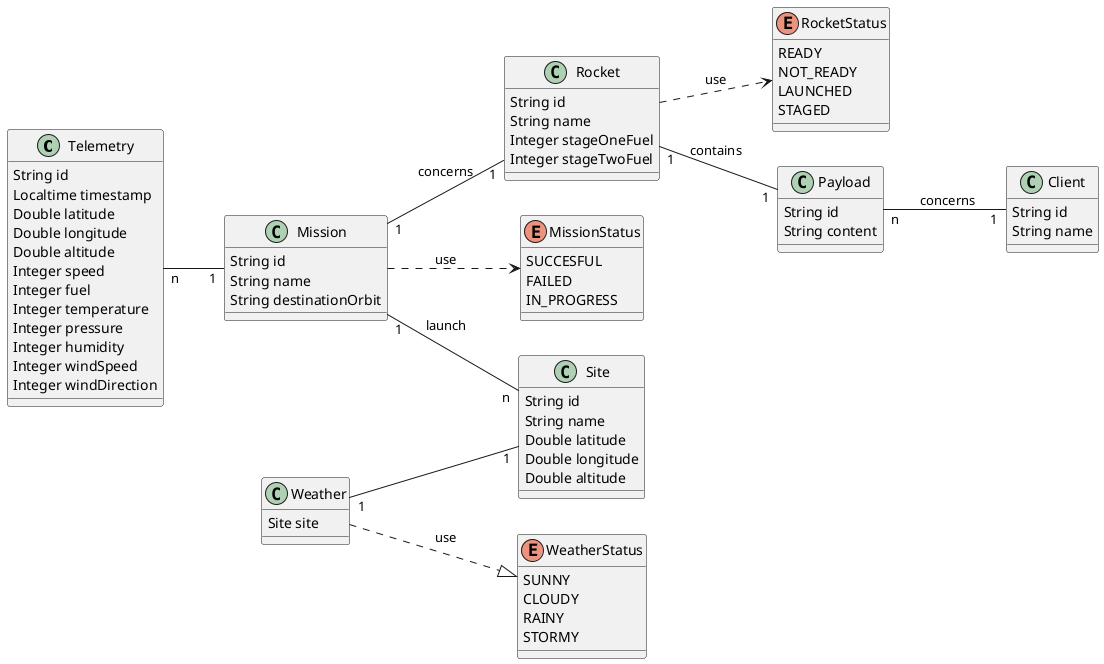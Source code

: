 @startuml
left to right direction

class Telemetry {
    String id
    Localtime timestamp
    Double latitude
    Double longitude
    Double altitude 
    Integer speed 
    Integer fuel 
    Integer temperature
    Integer pressure
    Integer humidity
    Integer windSpeed
    Integer windDirection
}

enum RocketStatus {
    READY
    NOT_READY
    LAUNCHED
    STAGED
}

class Rocket {
    String id
    String name
    Integer stageOneFuel
    Integer stageTwoFuel
}

class Payload {
    String id 
    String content
} 

class Mission {
    String id 
    String name 
    String destinationOrbit
}

enum MissionStatus {
    SUCCESFUL
    FAILED
    IN_PROGRESS
}

class Site {
    String id
    String name
    Double latitude
    Double longitude
    Double altitude
}
Enum WeatherStatus {
    SUNNY
    CLOUDY
    RAINY
    STORMY
}

class Weather {
    Site site
}

Weather ..|> WeatherStatus : use
Weather "1"--"1" Site

class Client {
    String id 
    String name 
}

Rocket ..> RocketStatus : use
Rocket "1"--"1" Payload : contains
Payload "n"--"1" Client : concerns
Mission "1"--"n" Site : launch
Mission "1"--"1" Rocket : concerns
Mission ..> MissionStatus : use


Telemetry "n"--"1" Mission

@enduml